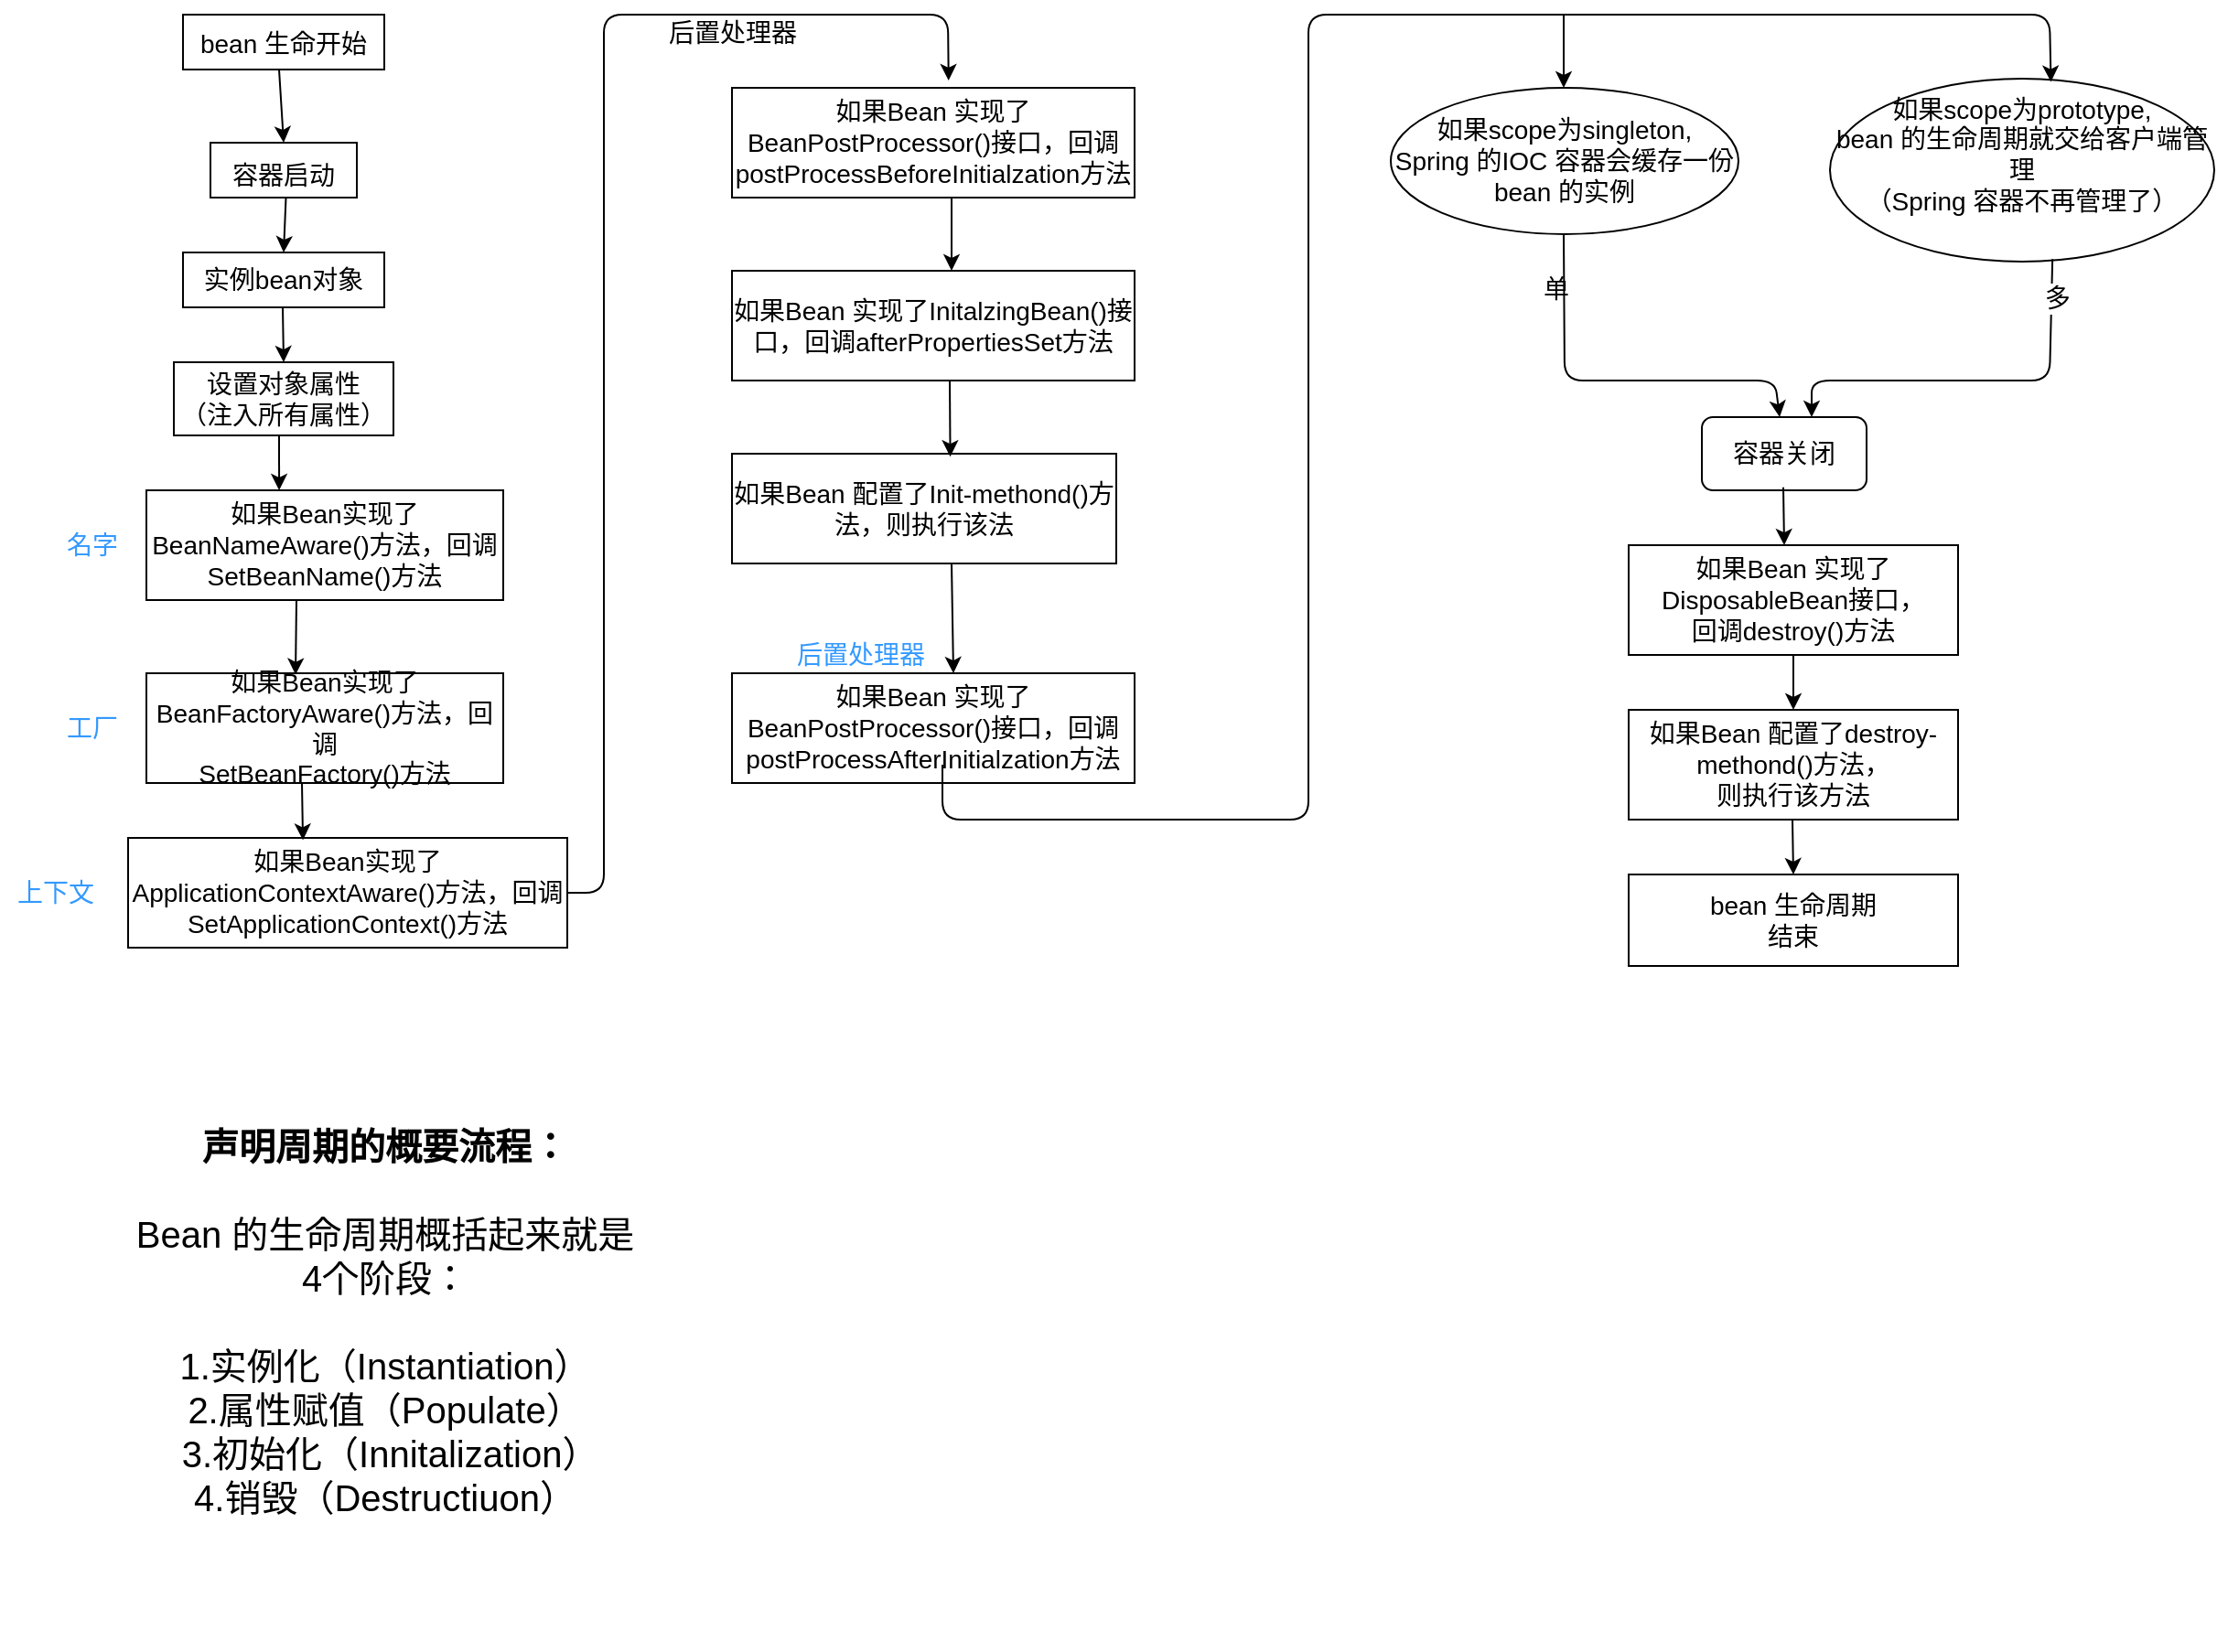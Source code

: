 <mxfile version="13.6.2" type="device"><diagram id="Q0aP7bLETyk0ncbSGCNZ" name="第 1 页"><mxGraphModel dx="1264" dy="1761" grid="1" gridSize="10" guides="1" tooltips="1" connect="1" arrows="1" fold="1" page="1" pageScale="1" pageWidth="827" pageHeight="1169" math="0" shadow="0"><root><mxCell id="0"/><mxCell id="1" parent="0"/><mxCell id="VD_PBq7Ig7AaXp5AdlpS-1" value="&lt;font style=&quot;font-size: 14px&quot;&gt;bean 生命开始&lt;/font&gt;" style="rounded=0;whiteSpace=wrap;html=1;fontSize=16;" vertex="1" parent="1"><mxGeometry x="100" y="-1120" width="110" height="30" as="geometry"/></mxCell><mxCell id="VD_PBq7Ig7AaXp5AdlpS-2" value="&lt;font style=&quot;font-size: 14px&quot;&gt;容器启动&lt;/font&gt;" style="rounded=0;whiteSpace=wrap;html=1;fontSize=20;" vertex="1" parent="1"><mxGeometry x="115" y="-1050" width="80" height="30" as="geometry"/></mxCell><mxCell id="VD_PBq7Ig7AaXp5AdlpS-3" value="&lt;font style=&quot;font-size: 14px&quot;&gt;实例bean对象&lt;/font&gt;" style="rounded=0;whiteSpace=wrap;html=1;" vertex="1" parent="1"><mxGeometry x="100" y="-990" width="110" height="30" as="geometry"/></mxCell><mxCell id="VD_PBq7Ig7AaXp5AdlpS-4" value="&lt;font style=&quot;font-size: 14px&quot;&gt;设置对象属性&lt;br&gt;（注入所有属性）&lt;br&gt;&lt;/font&gt;" style="rounded=0;whiteSpace=wrap;html=1;" vertex="1" parent="1"><mxGeometry x="95" y="-930" width="120" height="40" as="geometry"/></mxCell><mxCell id="VD_PBq7Ig7AaXp5AdlpS-5" value="&lt;font style=&quot;font-size: 14px&quot;&gt;如果Bean实现了&lt;br&gt;BeanNameAware()方法，回调&lt;br&gt;SetBeanName()方法&lt;/font&gt;" style="rounded=0;whiteSpace=wrap;html=1;" vertex="1" parent="1"><mxGeometry x="80" y="-860" width="195" height="60" as="geometry"/></mxCell><mxCell id="VD_PBq7Ig7AaXp5AdlpS-6" value="&lt;font style=&quot;font-size: 14px&quot; color=&quot;#3399ff&quot;&gt;名字&lt;/font&gt;" style="text;html=1;resizable=0;autosize=1;align=center;verticalAlign=middle;points=[];fillColor=none;strokeColor=none;rounded=0;" vertex="1" parent="1"><mxGeometry x="30" y="-840" width="40" height="20" as="geometry"/></mxCell><mxCell id="VD_PBq7Ig7AaXp5AdlpS-7" value="&lt;font style=&quot;font-size: 14px&quot;&gt;如果Bean实现了&lt;br&gt;BeanFactoryAware()方法，回调&lt;br&gt;SetBeanFactory()方法&lt;/font&gt;" style="rounded=0;whiteSpace=wrap;html=1;" vertex="1" parent="1"><mxGeometry x="80" y="-760" width="195" height="60" as="geometry"/></mxCell><mxCell id="VD_PBq7Ig7AaXp5AdlpS-8" value="&lt;font style=&quot;font-size: 14px&quot; color=&quot;#3399ff&quot;&gt;工厂&lt;/font&gt;" style="text;html=1;resizable=0;autosize=1;align=center;verticalAlign=middle;points=[];fillColor=none;strokeColor=none;rounded=0;" vertex="1" parent="1"><mxGeometry x="30" y="-740" width="40" height="20" as="geometry"/></mxCell><mxCell id="VD_PBq7Ig7AaXp5AdlpS-9" value="&lt;font style=&quot;font-size: 14px&quot;&gt;如果Bean实现了ApplicationContextAware()方法，回调&lt;br&gt;SetApplicationContext()方法&lt;/font&gt;" style="rounded=0;whiteSpace=wrap;html=1;" vertex="1" parent="1"><mxGeometry x="70" y="-670" width="240" height="60" as="geometry"/></mxCell><mxCell id="VD_PBq7Ig7AaXp5AdlpS-10" value="&lt;font color=&quot;#3399ff&quot;&gt;&lt;span style=&quot;font-size: 14px&quot;&gt;上下文&lt;/span&gt;&lt;/font&gt;" style="text;html=1;resizable=0;autosize=1;align=center;verticalAlign=middle;points=[];fillColor=none;strokeColor=none;rounded=0;" vertex="1" parent="1"><mxGeometry y="-650" width="60" height="20" as="geometry"/></mxCell><mxCell id="VD_PBq7Ig7AaXp5AdlpS-11" value="" style="endArrow=classic;html=1;" edge="1" parent="1"><mxGeometry width="50" height="50" relative="1" as="geometry"><mxPoint x="152.5" y="-1090" as="sourcePoint"/><mxPoint x="155" y="-1050" as="targetPoint"/></mxGeometry></mxCell><mxCell id="VD_PBq7Ig7AaXp5AdlpS-12" value="" style="endArrow=classic;html=1;entryX=0.5;entryY=0;entryDx=0;entryDy=0;" edge="1" parent="1" target="VD_PBq7Ig7AaXp5AdlpS-3"><mxGeometry width="50" height="50" relative="1" as="geometry"><mxPoint x="156.25" y="-1020" as="sourcePoint"/><mxPoint x="153.75" y="-980" as="targetPoint"/></mxGeometry></mxCell><mxCell id="VD_PBq7Ig7AaXp5AdlpS-14" value="" style="endArrow=classic;html=1;entryX=0.372;entryY=0;entryDx=0;entryDy=0;entryPerimeter=0;" edge="1" parent="1" target="VD_PBq7Ig7AaXp5AdlpS-5"><mxGeometry width="50" height="50" relative="1" as="geometry"><mxPoint x="152.5" y="-890" as="sourcePoint"/><mxPoint x="202.5" y="-940" as="targetPoint"/></mxGeometry></mxCell><mxCell id="VD_PBq7Ig7AaXp5AdlpS-15" value="" style="endArrow=classic;html=1;entryX=0.418;entryY=0.013;entryDx=0;entryDy=0;entryPerimeter=0;" edge="1" parent="1" target="VD_PBq7Ig7AaXp5AdlpS-7"><mxGeometry width="50" height="50" relative="1" as="geometry"><mxPoint x="162" y="-800" as="sourcePoint"/><mxPoint x="210" y="-850" as="targetPoint"/></mxGeometry></mxCell><mxCell id="VD_PBq7Ig7AaXp5AdlpS-16" value="" style="endArrow=classic;html=1;entryX=0.398;entryY=0.02;entryDx=0;entryDy=0;entryPerimeter=0;" edge="1" parent="1" target="VD_PBq7Ig7AaXp5AdlpS-9"><mxGeometry width="50" height="50" relative="1" as="geometry"><mxPoint x="165" y="-700" as="sourcePoint"/><mxPoint x="215" y="-750" as="targetPoint"/></mxGeometry></mxCell><mxCell id="VD_PBq7Ig7AaXp5AdlpS-18" value="&lt;font style=&quot;font-size: 14px&quot;&gt;如果Bean 实现了BeanPostProcessor()接口，回调postProcessBeforeInitialzation方法&lt;/font&gt;" style="rounded=0;whiteSpace=wrap;html=1;" vertex="1" parent="1"><mxGeometry x="400" y="-1080" width="220" height="60" as="geometry"/></mxCell><mxCell id="VD_PBq7Ig7AaXp5AdlpS-19" value="" style="endArrow=classic;html=1;exitX=1;exitY=0.5;exitDx=0;exitDy=0;entryX=0.538;entryY=-0.067;entryDx=0;entryDy=0;entryPerimeter=0;" edge="1" parent="1" source="VD_PBq7Ig7AaXp5AdlpS-9" target="VD_PBq7Ig7AaXp5AdlpS-18"><mxGeometry width="50" height="50" relative="1" as="geometry"><mxPoint x="340" y="-1080" as="sourcePoint"/><mxPoint x="542" y="-1079" as="targetPoint"/><Array as="points"><mxPoint x="330" y="-640"/><mxPoint x="330" y="-1120"/><mxPoint x="518" y="-1120"/></Array></mxGeometry></mxCell><mxCell id="VD_PBq7Ig7AaXp5AdlpS-20" value="&lt;font style=&quot;font-size: 14px&quot;&gt;后置处理器&lt;/font&gt;" style="text;html=1;align=center;verticalAlign=middle;resizable=0;points=[];autosize=1;" vertex="1" parent="1"><mxGeometry x="355" y="-1120" width="90" height="20" as="geometry"/></mxCell><mxCell id="VD_PBq7Ig7AaXp5AdlpS-21" value="&lt;font style=&quot;font-size: 14px&quot;&gt;如果Bean 实现了InitalzingBean()接口，回调afterPropertiesSet方法&lt;/font&gt;" style="rounded=0;whiteSpace=wrap;html=1;" vertex="1" parent="1"><mxGeometry x="400" y="-980" width="220" height="60" as="geometry"/></mxCell><mxCell id="VD_PBq7Ig7AaXp5AdlpS-22" value="&lt;font style=&quot;font-size: 14px&quot;&gt;如果Bean 配置了Init-methond()方法，则执行该法&lt;/font&gt;" style="rounded=0;whiteSpace=wrap;html=1;" vertex="1" parent="1"><mxGeometry x="400" y="-880" width="210" height="60" as="geometry"/></mxCell><mxCell id="VD_PBq7Ig7AaXp5AdlpS-24" value="&lt;font style=&quot;font-size: 14px&quot;&gt;如果Bean 实现了BeanPostProcessor()接口，回调postProcessAfterInitialzation方法&lt;/font&gt;" style="rounded=0;whiteSpace=wrap;html=1;" vertex="1" parent="1"><mxGeometry x="400" y="-760" width="220" height="60" as="geometry"/></mxCell><mxCell id="VD_PBq7Ig7AaXp5AdlpS-25" value="" style="endArrow=classic;html=1;" edge="1" parent="1"><mxGeometry width="50" height="50" relative="1" as="geometry"><mxPoint x="520" y="-1020" as="sourcePoint"/><mxPoint x="520" y="-980" as="targetPoint"/></mxGeometry></mxCell><mxCell id="VD_PBq7Ig7AaXp5AdlpS-26" value="" style="endArrow=classic;html=1;entryX=0.568;entryY=0.027;entryDx=0;entryDy=0;entryPerimeter=0;" edge="1" parent="1" target="VD_PBq7Ig7AaXp5AdlpS-22"><mxGeometry width="50" height="50" relative="1" as="geometry"><mxPoint x="519" y="-920" as="sourcePoint"/><mxPoint x="522" y="-880" as="targetPoint"/></mxGeometry></mxCell><mxCell id="VD_PBq7Ig7AaXp5AdlpS-27" value="" style="endArrow=classic;html=1;" edge="1" parent="1"><mxGeometry width="50" height="50" relative="1" as="geometry"><mxPoint x="520" y="-820" as="sourcePoint"/><mxPoint x="521" y="-760" as="targetPoint"/></mxGeometry></mxCell><mxCell id="VD_PBq7Ig7AaXp5AdlpS-28" value="&lt;font style=&quot;font-size: 14px&quot; color=&quot;#3399ff&quot;&gt;后置处理器&lt;/font&gt;" style="text;html=1;align=center;verticalAlign=middle;resizable=0;points=[];autosize=1;" vertex="1" parent="1"><mxGeometry x="425" y="-780" width="90" height="20" as="geometry"/></mxCell><mxCell id="VD_PBq7Ig7AaXp5AdlpS-29" value="&lt;font style=&quot;font-size: 14px&quot;&gt;如果scope为singleton,&lt;br&gt;Spring 的IOC 容器会缓存一份&lt;br&gt;bean 的实例&lt;/font&gt;" style="ellipse;whiteSpace=wrap;html=1;" vertex="1" parent="1"><mxGeometry x="760" y="-1080" width="190" height="80" as="geometry"/></mxCell><mxCell id="VD_PBq7Ig7AaXp5AdlpS-30" value="&lt;font style=&quot;font-size: 14px&quot;&gt;如果scope为prototype,&lt;br&gt;bean 的生命周期就交给客户端管理&lt;br&gt;（Spring 容器不再管理了）&lt;br&gt;&lt;br&gt;&lt;/font&gt;" style="ellipse;whiteSpace=wrap;html=1;" vertex="1" parent="1"><mxGeometry x="1000" y="-1085" width="210" height="100" as="geometry"/></mxCell><mxCell id="VD_PBq7Ig7AaXp5AdlpS-31" value="" style="endArrow=classic;html=1;entryX=0.575;entryY=0.018;entryDx=0;entryDy=0;entryPerimeter=0;" edge="1" parent="1" target="VD_PBq7Ig7AaXp5AdlpS-30"><mxGeometry width="50" height="50" relative="1" as="geometry"><mxPoint x="515" y="-710" as="sourcePoint"/><mxPoint x="1110" y="-1090" as="targetPoint"/><Array as="points"><mxPoint x="515" y="-680"/><mxPoint x="715" y="-680"/><mxPoint x="715" y="-1120"/><mxPoint x="1120" y="-1120"/></Array></mxGeometry></mxCell><mxCell id="VD_PBq7Ig7AaXp5AdlpS-32" value="" style="endArrow=classic;html=1;" edge="1" parent="1"><mxGeometry width="50" height="50" relative="1" as="geometry"><mxPoint x="854.5" y="-1120" as="sourcePoint"/><mxPoint x="854.5" y="-1080" as="targetPoint"/></mxGeometry></mxCell><mxCell id="VD_PBq7Ig7AaXp5AdlpS-33" value="&lt;font style=&quot;font-size: 14px&quot;&gt;容器关闭&lt;/font&gt;" style="rounded=1;whiteSpace=wrap;html=1;" vertex="1" parent="1"><mxGeometry x="930" y="-900" width="90" height="40" as="geometry"/></mxCell><mxCell id="VD_PBq7Ig7AaXp5AdlpS-36" value="" style="endArrow=classic;html=1;" edge="1" parent="1" target="VD_PBq7Ig7AaXp5AdlpS-33"><mxGeometry width="50" height="50" relative="1" as="geometry"><mxPoint x="854.5" y="-1000" as="sourcePoint"/><mxPoint x="854.5" y="-960" as="targetPoint"/><Array as="points"><mxPoint x="855" y="-920"/><mxPoint x="970" y="-920"/></Array></mxGeometry></mxCell><mxCell id="VD_PBq7Ig7AaXp5AdlpS-37" value="" style="endArrow=classic;html=1;exitX=0.579;exitY=0.986;exitDx=0;exitDy=0;exitPerimeter=0;" edge="1" parent="1" source="VD_PBq7Ig7AaXp5AdlpS-30"><mxGeometry width="50" height="50" relative="1" as="geometry"><mxPoint x="1120" y="-980" as="sourcePoint"/><mxPoint x="990" y="-900" as="targetPoint"/><Array as="points"><mxPoint x="1120" y="-920"/><mxPoint x="990" y="-920"/></Array></mxGeometry></mxCell><mxCell id="VD_PBq7Ig7AaXp5AdlpS-41" value="&lt;font style=&quot;font-size: 14px&quot;&gt;多&lt;/font&gt;" style="edgeLabel;html=1;align=center;verticalAlign=middle;resizable=0;points=[];" vertex="1" connectable="0" parent="VD_PBq7Ig7AaXp5AdlpS-37"><mxGeometry x="-0.808" y="3" relative="1" as="geometry"><mxPoint as="offset"/></mxGeometry></mxCell><mxCell id="VD_PBq7Ig7AaXp5AdlpS-38" value="&lt;font style=&quot;font-size: 14px&quot;&gt;如果Bean 实现了DisposableBean接口，&lt;br&gt;回调destroy()方法&lt;br&gt;&lt;/font&gt;" style="rounded=0;whiteSpace=wrap;html=1;" vertex="1" parent="1"><mxGeometry x="890" y="-830" width="180" height="60" as="geometry"/></mxCell><mxCell id="VD_PBq7Ig7AaXp5AdlpS-39" value="&lt;font style=&quot;font-size: 14px&quot;&gt;如果Bean 配置了destroy-methond()方法，&lt;br&gt;则执行该方法&lt;br&gt;&lt;/font&gt;" style="rounded=0;whiteSpace=wrap;html=1;" vertex="1" parent="1"><mxGeometry x="890" y="-740" width="180" height="60" as="geometry"/></mxCell><mxCell id="VD_PBq7Ig7AaXp5AdlpS-40" value="&lt;font style=&quot;font-size: 14px&quot;&gt;单&lt;/font&gt;" style="text;html=1;align=center;verticalAlign=middle;resizable=0;points=[];autosize=1;" vertex="1" parent="1"><mxGeometry x="835" y="-980" width="30" height="20" as="geometry"/></mxCell><mxCell id="VD_PBq7Ig7AaXp5AdlpS-42" value="&lt;font style=&quot;font-size: 14px&quot;&gt;bean 生命周期&lt;br&gt;结束&lt;/font&gt;" style="rounded=0;whiteSpace=wrap;html=1;" vertex="1" parent="1"><mxGeometry x="890" y="-650" width="180" height="50" as="geometry"/></mxCell><mxCell id="VD_PBq7Ig7AaXp5AdlpS-43" value="" style="endArrow=classic;html=1;" edge="1" parent="1"><mxGeometry width="50" height="50" relative="1" as="geometry"><mxPoint x="974.5" y="-861.62" as="sourcePoint"/><mxPoint x="975" y="-830" as="targetPoint"/></mxGeometry></mxCell><mxCell id="VD_PBq7Ig7AaXp5AdlpS-44" value="" style="endArrow=classic;html=1;" edge="1" parent="1"><mxGeometry width="50" height="50" relative="1" as="geometry"><mxPoint x="980" y="-770" as="sourcePoint"/><mxPoint x="980" y="-740" as="targetPoint"/></mxGeometry></mxCell><mxCell id="VD_PBq7Ig7AaXp5AdlpS-45" value="" style="endArrow=classic;html=1;" edge="1" parent="1"><mxGeometry width="50" height="50" relative="1" as="geometry"><mxPoint x="979.5" y="-680" as="sourcePoint"/><mxPoint x="980" y="-650" as="targetPoint"/></mxGeometry></mxCell><mxCell id="VD_PBq7Ig7AaXp5AdlpS-46" value="" style="endArrow=classic;html=1;entryX=0.5;entryY=0;entryDx=0;entryDy=0;" edge="1" parent="1" target="VD_PBq7Ig7AaXp5AdlpS-4"><mxGeometry width="50" height="50" relative="1" as="geometry"><mxPoint x="154.5" y="-960" as="sourcePoint"/><mxPoint x="154.78" y="-918.38" as="targetPoint"/></mxGeometry></mxCell><mxCell id="VD_PBq7Ig7AaXp5AdlpS-48" value="&lt;font&gt;&lt;font&gt;&lt;font style=&quot;font-size: 20px&quot;&gt;&lt;b&gt;声明周期的概要流程：&lt;/b&gt;&lt;br&gt;&lt;br&gt;Bean 的生命周期概括起来就是&lt;br&gt;4个阶段：&lt;br&gt;&lt;br&gt;1.实例化（Instantiation）&lt;br&gt;2.属性赋值（Populate）&lt;br&gt;&amp;nbsp;3.初始化（Innitalization）&lt;br&gt;4.销毁（Destructiuon）&lt;/font&gt;&lt;br&gt;&lt;br&gt;&lt;/font&gt;&lt;br&gt;&lt;br&gt;&lt;br&gt;&lt;br&gt;&lt;/font&gt;" style="text;html=1;resizable=0;autosize=1;align=center;verticalAlign=middle;points=[];fillColor=none;strokeColor=none;rounded=0;" vertex="1" parent="1"><mxGeometry x="65" y="-480" width="290" height="220" as="geometry"/></mxCell></root></mxGraphModel></diagram></mxfile>
